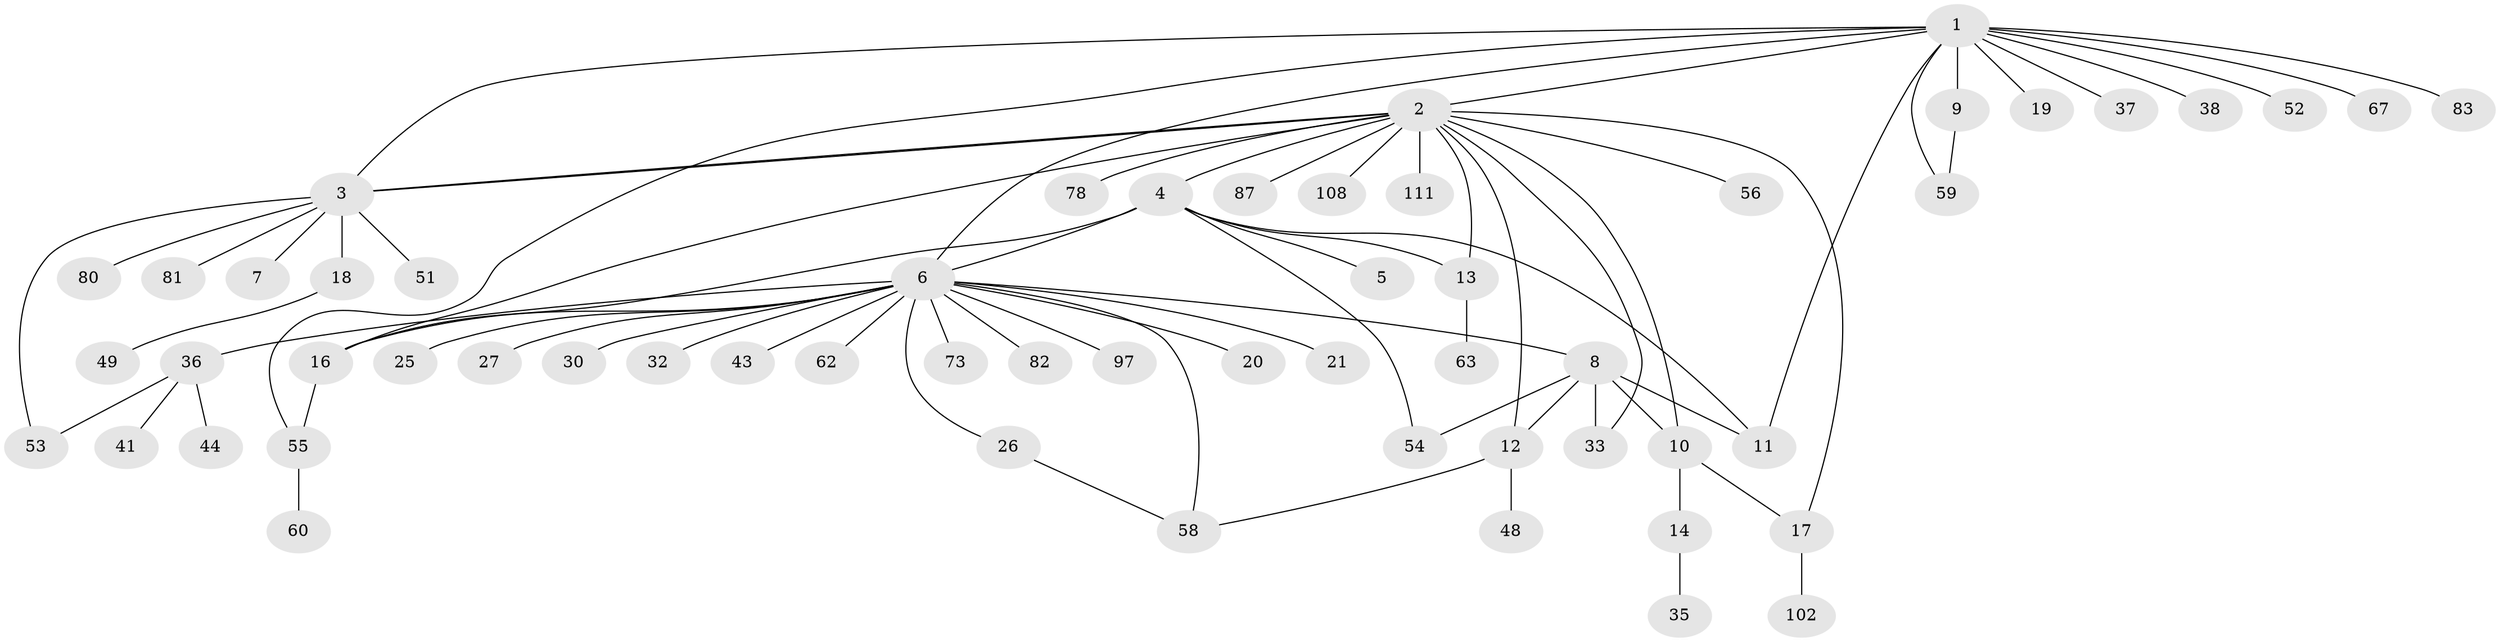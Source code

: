 // original degree distribution, {13: 0.008547008547008548, 16: 0.017094017094017096, 9: 0.017094017094017096, 1: 0.5641025641025641, 18: 0.008547008547008548, 6: 0.017094017094017096, 2: 0.21367521367521367, 7: 0.017094017094017096, 5: 0.017094017094017096, 3: 0.1111111111111111, 4: 0.008547008547008548}
// Generated by graph-tools (version 1.1) at 2025/14/03/09/25 04:14:29]
// undirected, 58 vertices, 75 edges
graph export_dot {
graph [start="1"]
  node [color=gray90,style=filled];
  1;
  2 [super="+39"];
  3;
  4 [super="+22+28+57+70+86+84+91+71+61"];
  5;
  6;
  7;
  8 [super="+65+89"];
  9;
  10 [super="+15+47+42+74"];
  11 [super="+31+23+98+69+110"];
  12 [super="+77+40+50"];
  13;
  14;
  16 [super="+79+113+24"];
  17;
  18 [super="+29"];
  19 [super="+109+104"];
  20;
  21;
  25;
  26;
  27;
  30;
  32 [super="+85"];
  33 [super="+34"];
  35 [super="+100"];
  36 [super="+68"];
  37;
  38;
  41 [super="+46"];
  43;
  44;
  48;
  49;
  51;
  52;
  53 [super="+75"];
  54;
  55 [super="+93+88+101"];
  56;
  58 [super="+94"];
  59 [super="+66"];
  60 [super="+112+64"];
  62;
  63;
  67;
  73;
  78;
  80 [super="+106"];
  81;
  82;
  83;
  87;
  97;
  102;
  108;
  111;
  1 -- 2;
  1 -- 3;
  1 -- 6;
  1 -- 9;
  1 -- 11;
  1 -- 19;
  1 -- 37;
  1 -- 38;
  1 -- 52;
  1 -- 55;
  1 -- 59;
  1 -- 67;
  1 -- 83;
  2 -- 3;
  2 -- 3;
  2 -- 4;
  2 -- 10;
  2 -- 13;
  2 -- 17;
  2 -- 33;
  2 -- 56;
  2 -- 78;
  2 -- 87;
  2 -- 108;
  2 -- 111;
  2 -- 12;
  2 -- 16;
  3 -- 7;
  3 -- 18;
  3 -- 51;
  3 -- 53;
  3 -- 80;
  3 -- 81;
  4 -- 5;
  4 -- 6;
  4 -- 13;
  4 -- 16 [weight=3];
  4 -- 54;
  4 -- 11 [weight=2];
  6 -- 8;
  6 -- 20;
  6 -- 21;
  6 -- 25;
  6 -- 26;
  6 -- 27;
  6 -- 30;
  6 -- 32;
  6 -- 36;
  6 -- 43;
  6 -- 58;
  6 -- 62;
  6 -- 73;
  6 -- 82;
  6 -- 97;
  6 -- 16;
  8 -- 11;
  8 -- 12;
  8 -- 54;
  8 -- 33;
  8 -- 10 [weight=2];
  9 -- 59;
  10 -- 14;
  10 -- 17;
  12 -- 48;
  12 -- 58;
  13 -- 63;
  14 -- 35;
  16 -- 55;
  17 -- 102;
  18 -- 49;
  26 -- 58;
  36 -- 41;
  36 -- 44;
  36 -- 53;
  55 -- 60;
}
